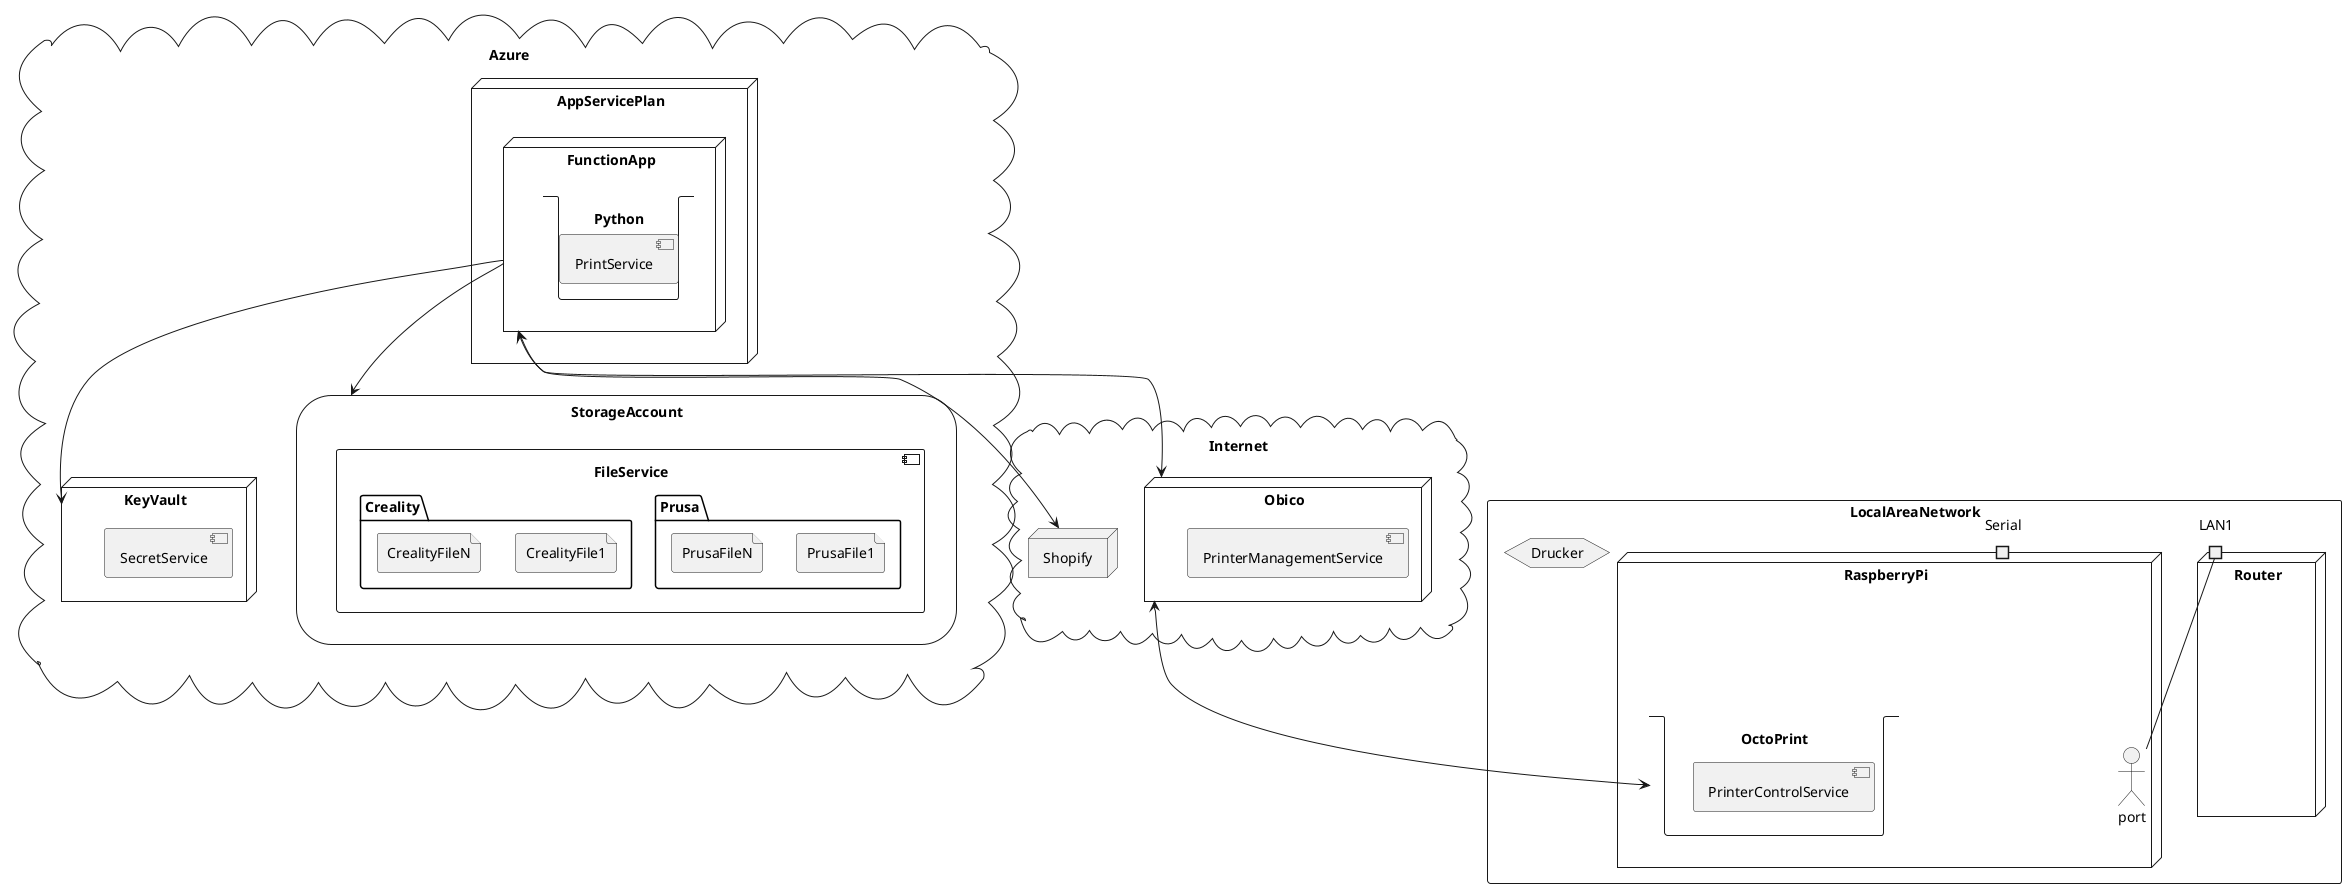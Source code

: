 @startuml name DeploymentDiagram

cloud Azure {
    node AppServicePlan {
        node FunctionApp {
            stack Python {
            component PrintService
            }
        }
    }

    node KeyVault {
        component SecretService
    }

    storage StorageAccount {
        component FileService {
            folder Prusa {
                file PrusaFile1
                file PrusaFileN
            }

        folder Creality {
                file CrealityFile1
                file CrealityFileN
            }
        }
    }
}

cloud Internet {
    node Shopify
    node Obico {
        component PrinterManagementService
    }
}

rectangle LocalAreaNetwork {
    node Router {
        port LAN1
    }
    node RaspberryPi {
        port as Ethernet
        port Serial
        stack OctoPrint {
            component PrinterControlService
        }
        
    }
    hexagon Drucker {
        port Serial
    }
}

LAN1 -- Ethernet

Shopify <--> FunctionApp
FunctionApp --> StorageAccount
FunctionApp --> KeyVault
FunctionApp <--> Obico
Obico <--> OctoPrint

@enduml